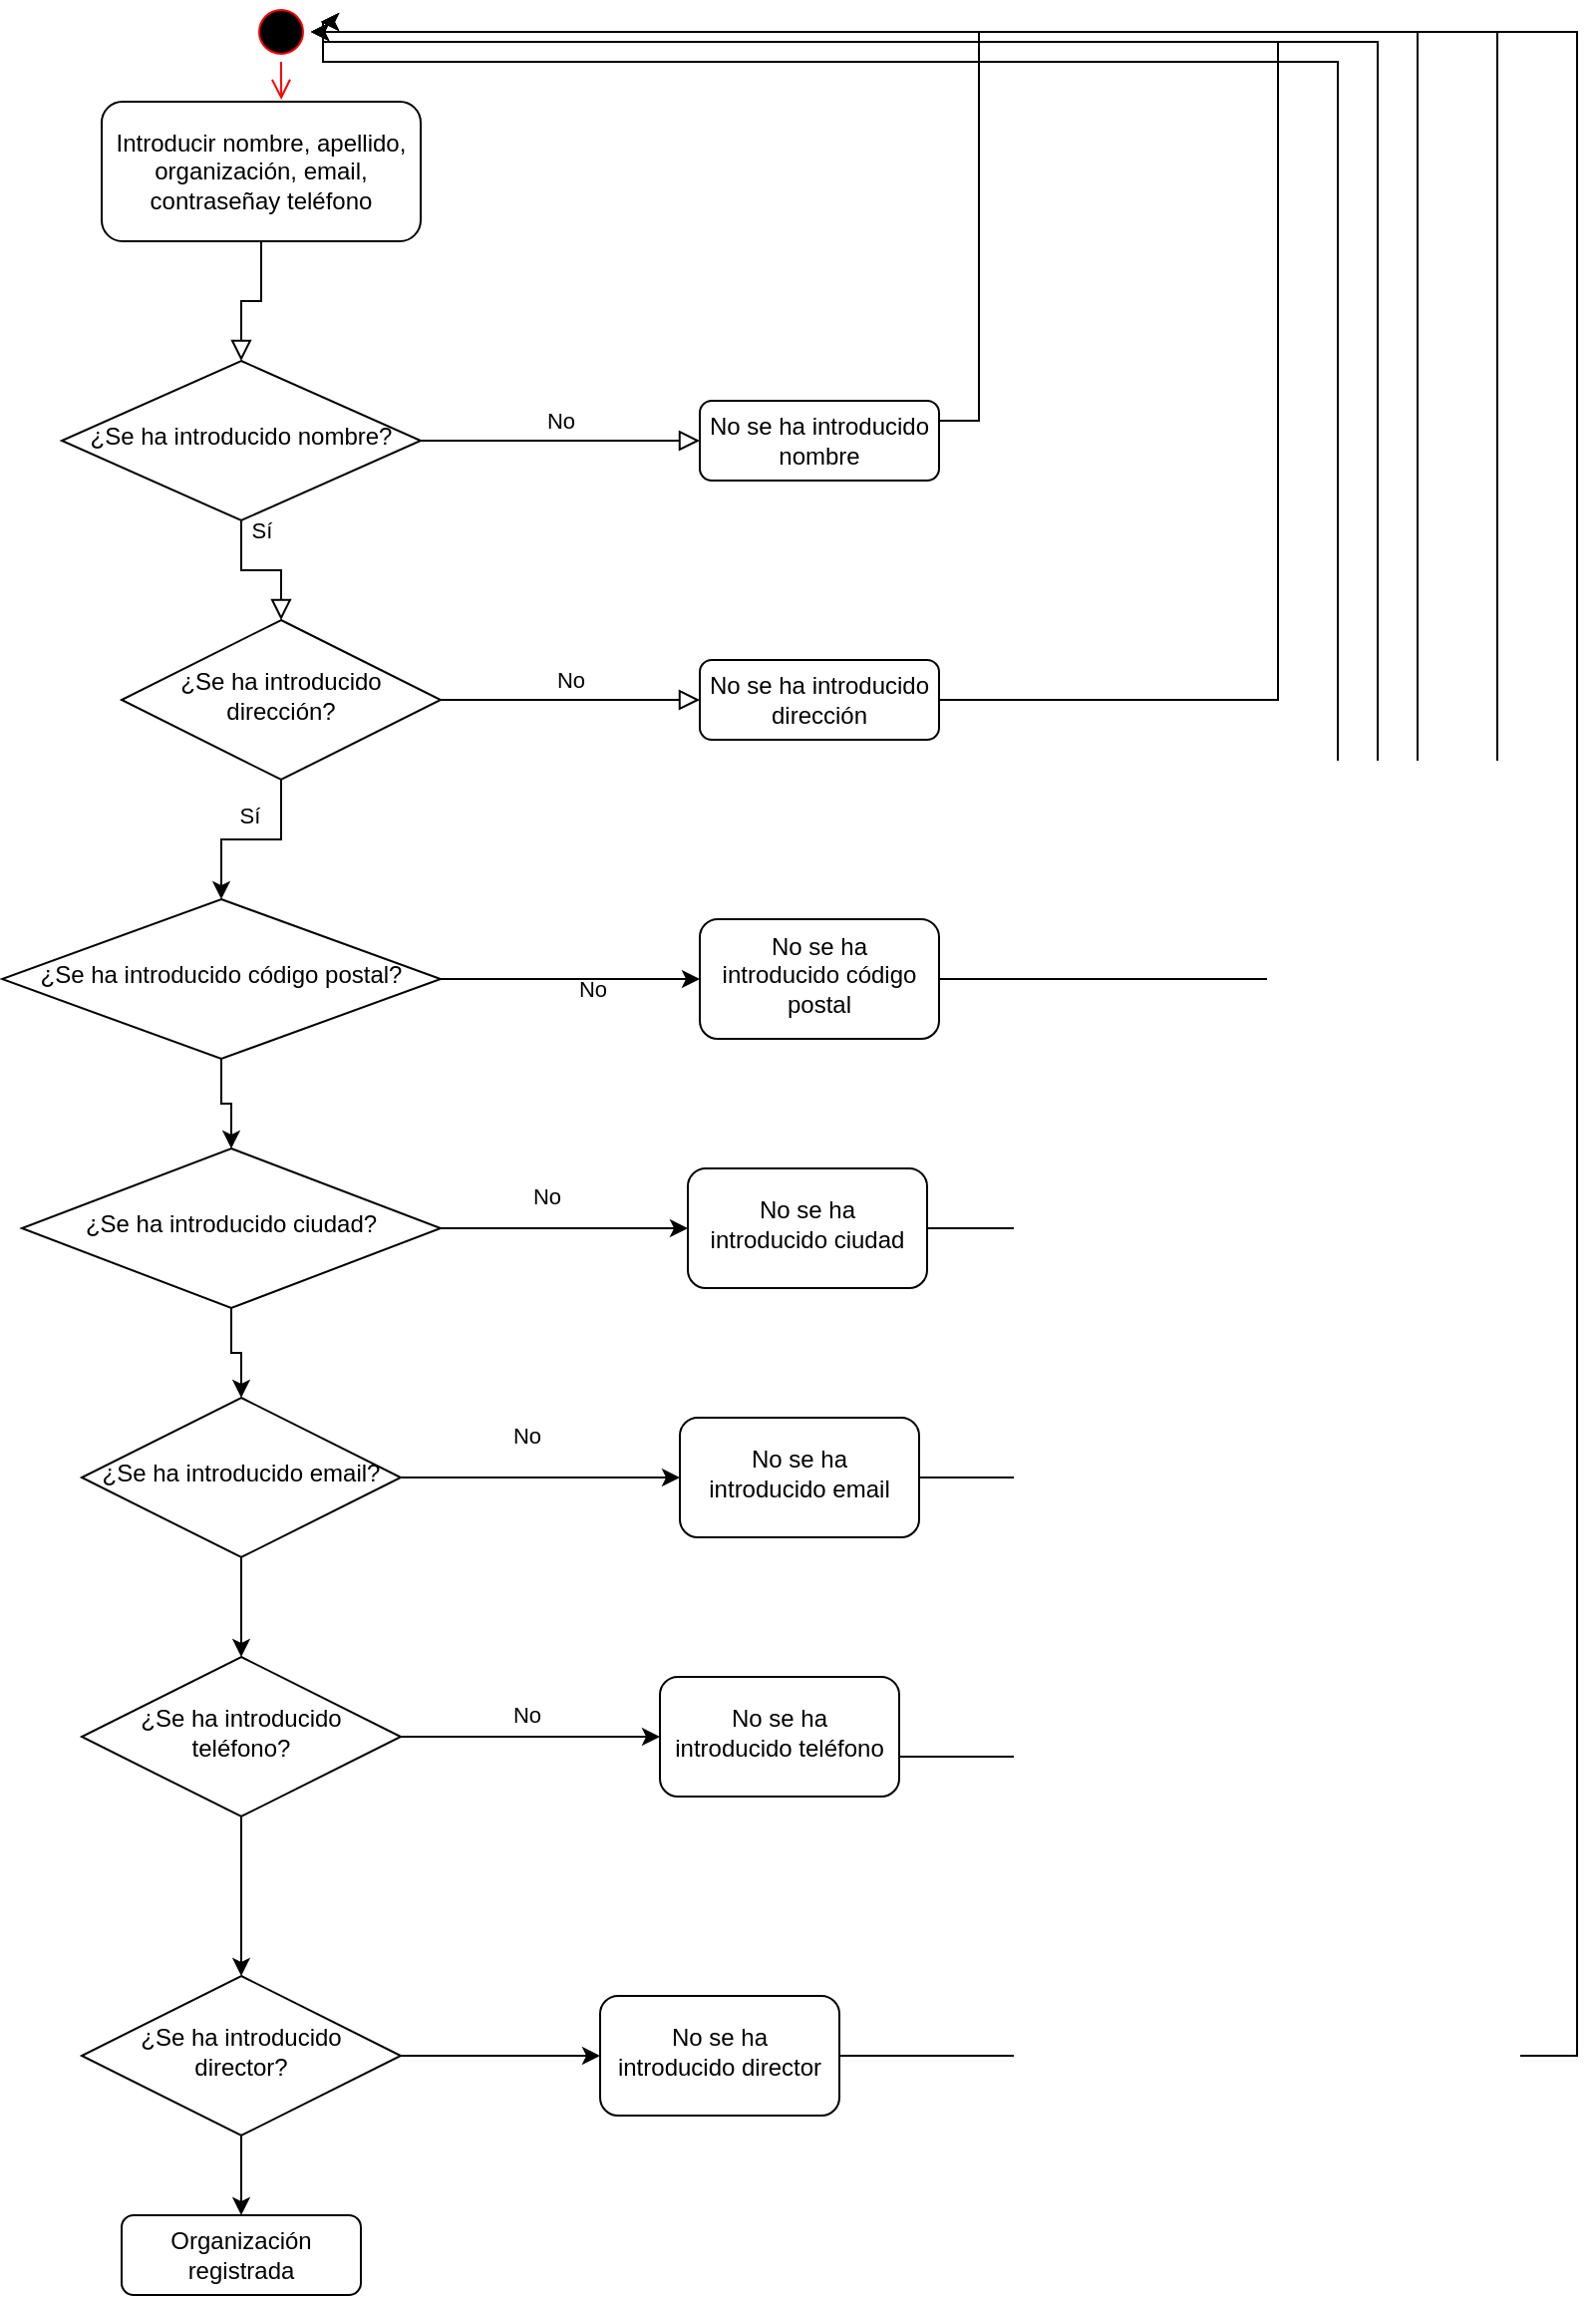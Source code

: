 <mxfile version="21.6.1" type="device">
  <diagram id="C5RBs43oDa-KdzZeNtuy" name="Page-1">
    <mxGraphModel dx="1050" dy="581" grid="1" gridSize="10" guides="1" tooltips="1" connect="1" arrows="1" fold="1" page="1" pageScale="1" pageWidth="827" pageHeight="1169" math="0" shadow="0">
      <root>
        <mxCell id="WIyWlLk6GJQsqaUBKTNV-0" />
        <mxCell id="WIyWlLk6GJQsqaUBKTNV-1" parent="WIyWlLk6GJQsqaUBKTNV-0" />
        <mxCell id="WIyWlLk6GJQsqaUBKTNV-4" value="Sí" style="rounded=0;html=1;jettySize=auto;orthogonalLoop=1;fontSize=11;endArrow=block;endFill=0;endSize=8;strokeWidth=1;shadow=0;labelBackgroundColor=none;edgeStyle=orthogonalEdgeStyle;" parent="WIyWlLk6GJQsqaUBKTNV-1" source="WIyWlLk6GJQsqaUBKTNV-6" target="WIyWlLk6GJQsqaUBKTNV-10" edge="1">
          <mxGeometry y="20" relative="1" as="geometry">
            <mxPoint as="offset" />
          </mxGeometry>
        </mxCell>
        <mxCell id="SGv-4O4N5S1pG0Y7rMj7-10" value="No" style="edgeLabel;html=1;align=center;verticalAlign=middle;resizable=0;points=[];" vertex="1" connectable="0" parent="WIyWlLk6GJQsqaUBKTNV-4">
          <mxGeometry x="-0.136" y="25" relative="1" as="geometry">
            <mxPoint x="171" y="235" as="offset" />
          </mxGeometry>
        </mxCell>
        <mxCell id="WIyWlLk6GJQsqaUBKTNV-5" value="No" style="edgeStyle=orthogonalEdgeStyle;rounded=0;html=1;jettySize=auto;orthogonalLoop=1;fontSize=11;endArrow=block;endFill=0;endSize=8;strokeWidth=1;shadow=0;labelBackgroundColor=none;" parent="WIyWlLk6GJQsqaUBKTNV-1" source="WIyWlLk6GJQsqaUBKTNV-6" target="WIyWlLk6GJQsqaUBKTNV-7" edge="1">
          <mxGeometry y="10" relative="1" as="geometry">
            <mxPoint as="offset" />
          </mxGeometry>
        </mxCell>
        <mxCell id="SGv-4O4N5S1pG0Y7rMj7-34" style="edgeStyle=orthogonalEdgeStyle;rounded=0;orthogonalLoop=1;jettySize=auto;html=1;exitX=1;exitY=0.25;exitDx=0;exitDy=0;entryX=1;entryY=0.5;entryDx=0;entryDy=0;" edge="1" parent="WIyWlLk6GJQsqaUBKTNV-1" source="WIyWlLk6GJQsqaUBKTNV-7" target="SGv-4O4N5S1pG0Y7rMj7-27">
          <mxGeometry relative="1" as="geometry" />
        </mxCell>
        <mxCell id="WIyWlLk6GJQsqaUBKTNV-7" value="No se ha introducido nombre" style="rounded=1;whiteSpace=wrap;html=1;fontSize=12;glass=0;strokeWidth=1;shadow=0;" parent="WIyWlLk6GJQsqaUBKTNV-1" vertex="1">
          <mxGeometry x="360" y="200" width="120" height="40" as="geometry" />
        </mxCell>
        <mxCell id="WIyWlLk6GJQsqaUBKTNV-9" value="No" style="edgeStyle=orthogonalEdgeStyle;rounded=0;html=1;jettySize=auto;orthogonalLoop=1;fontSize=11;endArrow=block;endFill=0;endSize=8;strokeWidth=1;shadow=0;labelBackgroundColor=none;" parent="WIyWlLk6GJQsqaUBKTNV-1" source="WIyWlLk6GJQsqaUBKTNV-10" target="WIyWlLk6GJQsqaUBKTNV-12" edge="1">
          <mxGeometry y="10" relative="1" as="geometry">
            <mxPoint as="offset" />
          </mxGeometry>
        </mxCell>
        <mxCell id="SGv-4O4N5S1pG0Y7rMj7-3" value="" style="edgeStyle=orthogonalEdgeStyle;rounded=0;orthogonalLoop=1;jettySize=auto;html=1;" edge="1" parent="WIyWlLk6GJQsqaUBKTNV-1" source="WIyWlLk6GJQsqaUBKTNV-10" target="SGv-4O4N5S1pG0Y7rMj7-2">
          <mxGeometry relative="1" as="geometry" />
        </mxCell>
        <mxCell id="WIyWlLk6GJQsqaUBKTNV-10" value="¿Se ha introducido dirección?" style="rhombus;whiteSpace=wrap;html=1;shadow=0;fontFamily=Helvetica;fontSize=12;align=center;strokeWidth=1;spacing=6;spacingTop=-4;" parent="WIyWlLk6GJQsqaUBKTNV-1" vertex="1">
          <mxGeometry x="70" y="310" width="160" height="80" as="geometry" />
        </mxCell>
        <mxCell id="SGv-4O4N5S1pG0Y7rMj7-35" style="edgeStyle=orthogonalEdgeStyle;rounded=0;orthogonalLoop=1;jettySize=auto;html=1;exitX=1;exitY=0.5;exitDx=0;exitDy=0;" edge="1" parent="WIyWlLk6GJQsqaUBKTNV-1" source="WIyWlLk6GJQsqaUBKTNV-12">
          <mxGeometry relative="1" as="geometry">
            <mxPoint x="170" y="10" as="targetPoint" />
            <Array as="points">
              <mxPoint x="650" y="350" />
              <mxPoint x="650" y="20" />
              <mxPoint x="171" y="20" />
            </Array>
          </mxGeometry>
        </mxCell>
        <mxCell id="WIyWlLk6GJQsqaUBKTNV-12" value="No se ha introducido dirección" style="rounded=1;whiteSpace=wrap;html=1;fontSize=12;glass=0;strokeWidth=1;shadow=0;" parent="WIyWlLk6GJQsqaUBKTNV-1" vertex="1">
          <mxGeometry x="360" y="330" width="120" height="40" as="geometry" />
        </mxCell>
        <mxCell id="9QPblURgfRTHFtlZenbc-1" value="Introducir nombre, apellido, organización, email, contraseñay teléfono" style="rounded=1;whiteSpace=wrap;html=1;fontSize=12;glass=0;strokeWidth=1;shadow=0;" parent="WIyWlLk6GJQsqaUBKTNV-1" vertex="1">
          <mxGeometry x="60" y="50" width="160" height="70" as="geometry" />
        </mxCell>
        <mxCell id="SGv-4O4N5S1pG0Y7rMj7-0" value="" style="rounded=0;html=1;jettySize=auto;orthogonalLoop=1;fontSize=11;endArrow=block;endFill=0;endSize=8;strokeWidth=1;shadow=0;labelBackgroundColor=none;edgeStyle=orthogonalEdgeStyle;exitX=0.5;exitY=1;exitDx=0;exitDy=0;" edge="1" parent="WIyWlLk6GJQsqaUBKTNV-1" source="9QPblURgfRTHFtlZenbc-1" target="WIyWlLk6GJQsqaUBKTNV-6">
          <mxGeometry x="0.385" y="20" relative="1" as="geometry">
            <mxPoint as="offset" />
            <mxPoint x="150" y="80" as="sourcePoint" />
            <mxPoint x="149.76" y="170" as="targetPoint" />
            <Array as="points" />
          </mxGeometry>
        </mxCell>
        <mxCell id="WIyWlLk6GJQsqaUBKTNV-6" value="¿Se ha introducido nombre?" style="rhombus;whiteSpace=wrap;html=1;shadow=0;fontFamily=Helvetica;fontSize=12;align=center;strokeWidth=1;spacing=6;spacingTop=-4;" parent="WIyWlLk6GJQsqaUBKTNV-1" vertex="1">
          <mxGeometry x="40" y="180" width="180" height="80" as="geometry" />
        </mxCell>
        <mxCell id="SGv-4O4N5S1pG0Y7rMj7-1" value="Organización registrada" style="rounded=1;whiteSpace=wrap;html=1;fontSize=12;glass=0;strokeWidth=1;shadow=0;" vertex="1" parent="WIyWlLk6GJQsqaUBKTNV-1">
          <mxGeometry x="70" y="1110" width="120" height="40" as="geometry" />
        </mxCell>
        <mxCell id="SGv-4O4N5S1pG0Y7rMj7-5" value="" style="edgeStyle=orthogonalEdgeStyle;rounded=0;orthogonalLoop=1;jettySize=auto;html=1;" edge="1" parent="WIyWlLk6GJQsqaUBKTNV-1" source="SGv-4O4N5S1pG0Y7rMj7-2" target="SGv-4O4N5S1pG0Y7rMj7-4">
          <mxGeometry relative="1" as="geometry" />
        </mxCell>
        <mxCell id="SGv-4O4N5S1pG0Y7rMj7-7" value="" style="edgeStyle=orthogonalEdgeStyle;rounded=0;orthogonalLoop=1;jettySize=auto;html=1;" edge="1" parent="WIyWlLk6GJQsqaUBKTNV-1" source="SGv-4O4N5S1pG0Y7rMj7-2" target="SGv-4O4N5S1pG0Y7rMj7-6">
          <mxGeometry relative="1" as="geometry" />
        </mxCell>
        <mxCell id="SGv-4O4N5S1pG0Y7rMj7-2" value="¿Se ha introducido código postal?" style="rhombus;whiteSpace=wrap;html=1;shadow=0;fontFamily=Helvetica;fontSize=12;align=center;strokeWidth=1;spacing=6;spacingTop=-4;" vertex="1" parent="WIyWlLk6GJQsqaUBKTNV-1">
          <mxGeometry x="10" y="450" width="220" height="80" as="geometry" />
        </mxCell>
        <mxCell id="SGv-4O4N5S1pG0Y7rMj7-33" style="edgeStyle=orthogonalEdgeStyle;rounded=0;orthogonalLoop=1;jettySize=auto;html=1;exitX=1;exitY=0.5;exitDx=0;exitDy=0;" edge="1" parent="WIyWlLk6GJQsqaUBKTNV-1" source="SGv-4O4N5S1pG0Y7rMj7-4">
          <mxGeometry relative="1" as="geometry">
            <mxPoint x="170" y="10" as="targetPoint" />
            <Array as="points">
              <mxPoint x="680" y="490" />
              <mxPoint x="680" y="30" />
              <mxPoint x="171" y="30" />
            </Array>
          </mxGeometry>
        </mxCell>
        <mxCell id="SGv-4O4N5S1pG0Y7rMj7-4" value="No se ha introducido código postal" style="rounded=1;whiteSpace=wrap;html=1;shadow=0;strokeWidth=1;spacing=6;spacingTop=-4;" vertex="1" parent="WIyWlLk6GJQsqaUBKTNV-1">
          <mxGeometry x="360" y="460" width="120" height="60" as="geometry" />
        </mxCell>
        <mxCell id="SGv-4O4N5S1pG0Y7rMj7-9" value="" style="edgeStyle=orthogonalEdgeStyle;rounded=0;orthogonalLoop=1;jettySize=auto;html=1;" edge="1" parent="WIyWlLk6GJQsqaUBKTNV-1" source="SGv-4O4N5S1pG0Y7rMj7-6" target="SGv-4O4N5S1pG0Y7rMj7-8">
          <mxGeometry relative="1" as="geometry" />
        </mxCell>
        <mxCell id="SGv-4O4N5S1pG0Y7rMj7-16" value="" style="edgeStyle=orthogonalEdgeStyle;rounded=0;orthogonalLoop=1;jettySize=auto;html=1;" edge="1" parent="WIyWlLk6GJQsqaUBKTNV-1" source="SGv-4O4N5S1pG0Y7rMj7-6" target="SGv-4O4N5S1pG0Y7rMj7-15">
          <mxGeometry relative="1" as="geometry" />
        </mxCell>
        <mxCell id="SGv-4O4N5S1pG0Y7rMj7-6" value="¿Se ha introducido ciudad?" style="rhombus;whiteSpace=wrap;html=1;shadow=0;fontFamily=Helvetica;fontSize=12;align=center;strokeWidth=1;spacing=6;spacingTop=-4;" vertex="1" parent="WIyWlLk6GJQsqaUBKTNV-1">
          <mxGeometry x="20" y="575" width="210" height="80" as="geometry" />
        </mxCell>
        <mxCell id="SGv-4O4N5S1pG0Y7rMj7-18" value="" style="edgeStyle=orthogonalEdgeStyle;rounded=0;orthogonalLoop=1;jettySize=auto;html=1;" edge="1" parent="WIyWlLk6GJQsqaUBKTNV-1" source="SGv-4O4N5S1pG0Y7rMj7-8" target="SGv-4O4N5S1pG0Y7rMj7-17">
          <mxGeometry relative="1" as="geometry" />
        </mxCell>
        <mxCell id="SGv-4O4N5S1pG0Y7rMj7-23" value="" style="edgeStyle=orthogonalEdgeStyle;rounded=0;orthogonalLoop=1;jettySize=auto;html=1;" edge="1" parent="WIyWlLk6GJQsqaUBKTNV-1" source="SGv-4O4N5S1pG0Y7rMj7-8" target="SGv-4O4N5S1pG0Y7rMj7-22">
          <mxGeometry relative="1" as="geometry" />
        </mxCell>
        <mxCell id="SGv-4O4N5S1pG0Y7rMj7-8" value="¿Se ha introducido email?" style="rhombus;whiteSpace=wrap;html=1;shadow=0;fontFamily=Helvetica;fontSize=12;align=center;strokeWidth=1;spacing=6;spacingTop=-4;" vertex="1" parent="WIyWlLk6GJQsqaUBKTNV-1">
          <mxGeometry x="50" y="700" width="160" height="80" as="geometry" />
        </mxCell>
        <mxCell id="SGv-4O4N5S1pG0Y7rMj7-11" value="No" style="edgeLabel;html=1;align=center;verticalAlign=middle;resizable=0;points=[];" vertex="1" connectable="0" parent="WIyWlLk6GJQsqaUBKTNV-1">
          <mxGeometry x="310" y="450" as="geometry">
            <mxPoint x="-27" y="149" as="offset" />
          </mxGeometry>
        </mxCell>
        <mxCell id="SGv-4O4N5S1pG0Y7rMj7-12" value="Sí" style="edgeLabel;html=1;align=center;verticalAlign=middle;resizable=0;points=[];" vertex="1" connectable="0" parent="WIyWlLk6GJQsqaUBKTNV-1">
          <mxGeometry x="290" y="350" as="geometry">
            <mxPoint x="-156" y="58" as="offset" />
          </mxGeometry>
        </mxCell>
        <mxCell id="SGv-4O4N5S1pG0Y7rMj7-32" style="edgeStyle=orthogonalEdgeStyle;rounded=0;orthogonalLoop=1;jettySize=auto;html=1;exitX=1;exitY=0.5;exitDx=0;exitDy=0;" edge="1" parent="WIyWlLk6GJQsqaUBKTNV-1" source="SGv-4O4N5S1pG0Y7rMj7-15">
          <mxGeometry relative="1" as="geometry">
            <mxPoint x="170" y="10" as="targetPoint" />
            <Array as="points">
              <mxPoint x="700" y="615" />
              <mxPoint x="700" y="20" />
              <mxPoint x="171" y="20" />
            </Array>
          </mxGeometry>
        </mxCell>
        <mxCell id="SGv-4O4N5S1pG0Y7rMj7-15" value="No se ha introducido ciudad" style="rounded=1;whiteSpace=wrap;html=1;shadow=0;strokeWidth=1;spacing=6;spacingTop=-4;" vertex="1" parent="WIyWlLk6GJQsqaUBKTNV-1">
          <mxGeometry x="354" y="585" width="120" height="60" as="geometry" />
        </mxCell>
        <mxCell id="SGv-4O4N5S1pG0Y7rMj7-31" style="edgeStyle=orthogonalEdgeStyle;rounded=0;orthogonalLoop=1;jettySize=auto;html=1;" edge="1" parent="WIyWlLk6GJQsqaUBKTNV-1" source="SGv-4O4N5S1pG0Y7rMj7-17" target="SGv-4O4N5S1pG0Y7rMj7-27">
          <mxGeometry relative="1" as="geometry">
            <mxPoint x="240" y="40" as="targetPoint" />
            <Array as="points">
              <mxPoint x="720" y="740" />
              <mxPoint x="720" y="15" />
            </Array>
          </mxGeometry>
        </mxCell>
        <mxCell id="SGv-4O4N5S1pG0Y7rMj7-17" value="No se ha introducido email" style="rounded=1;whiteSpace=wrap;html=1;shadow=0;strokeWidth=1;spacing=6;spacingTop=-4;" vertex="1" parent="WIyWlLk6GJQsqaUBKTNV-1">
          <mxGeometry x="350" y="710" width="120" height="60" as="geometry" />
        </mxCell>
        <mxCell id="SGv-4O4N5S1pG0Y7rMj7-21" value="No" style="edgeLabel;html=1;align=center;verticalAlign=middle;resizable=0;points=[];" vertex="1" connectable="0" parent="WIyWlLk6GJQsqaUBKTNV-1">
          <mxGeometry x="300" y="710" as="geometry">
            <mxPoint x="-27" y="149" as="offset" />
          </mxGeometry>
        </mxCell>
        <mxCell id="SGv-4O4N5S1pG0Y7rMj7-25" value="" style="edgeStyle=orthogonalEdgeStyle;rounded=0;orthogonalLoop=1;jettySize=auto;html=1;" edge="1" parent="WIyWlLk6GJQsqaUBKTNV-1" source="SGv-4O4N5S1pG0Y7rMj7-22" target="SGv-4O4N5S1pG0Y7rMj7-24">
          <mxGeometry relative="1" as="geometry" />
        </mxCell>
        <mxCell id="SGv-4O4N5S1pG0Y7rMj7-38" value="" style="edgeStyle=orthogonalEdgeStyle;rounded=0;orthogonalLoop=1;jettySize=auto;html=1;" edge="1" parent="WIyWlLk6GJQsqaUBKTNV-1" source="SGv-4O4N5S1pG0Y7rMj7-22" target="SGv-4O4N5S1pG0Y7rMj7-37">
          <mxGeometry relative="1" as="geometry" />
        </mxCell>
        <mxCell id="SGv-4O4N5S1pG0Y7rMj7-22" value="¿Se ha introducido teléfono?" style="rhombus;whiteSpace=wrap;html=1;shadow=0;fontFamily=Helvetica;fontSize=12;align=center;strokeWidth=1;spacing=6;spacingTop=-4;" vertex="1" parent="WIyWlLk6GJQsqaUBKTNV-1">
          <mxGeometry x="50" y="830" width="160" height="80" as="geometry" />
        </mxCell>
        <mxCell id="SGv-4O4N5S1pG0Y7rMj7-29" style="edgeStyle=orthogonalEdgeStyle;rounded=0;orthogonalLoop=1;jettySize=auto;html=1;exitX=1;exitY=0.5;exitDx=0;exitDy=0;entryX=1;entryY=0.5;entryDx=0;entryDy=0;" edge="1" parent="WIyWlLk6GJQsqaUBKTNV-1" source="SGv-4O4N5S1pG0Y7rMj7-24" target="SGv-4O4N5S1pG0Y7rMj7-27">
          <mxGeometry relative="1" as="geometry">
            <mxPoint x="610" y="50" as="targetPoint" />
            <Array as="points">
              <mxPoint x="460" y="880" />
              <mxPoint x="760" y="880" />
              <mxPoint x="760" y="15" />
            </Array>
          </mxGeometry>
        </mxCell>
        <mxCell id="SGv-4O4N5S1pG0Y7rMj7-24" value="No se ha introducido teléfono" style="rounded=1;whiteSpace=wrap;html=1;shadow=0;strokeWidth=1;spacing=6;spacingTop=-4;" vertex="1" parent="WIyWlLk6GJQsqaUBKTNV-1">
          <mxGeometry x="340" y="840" width="120" height="60" as="geometry" />
        </mxCell>
        <mxCell id="SGv-4O4N5S1pG0Y7rMj7-26" value="No" style="edgeLabel;html=1;align=center;verticalAlign=middle;resizable=0;points=[];" vertex="1" connectable="0" parent="WIyWlLk6GJQsqaUBKTNV-1">
          <mxGeometry x="300" y="570" as="geometry">
            <mxPoint x="-27" y="149" as="offset" />
          </mxGeometry>
        </mxCell>
        <mxCell id="SGv-4O4N5S1pG0Y7rMj7-27" value="" style="ellipse;html=1;shape=startState;fillColor=#000000;strokeColor=#ff0000;" vertex="1" parent="WIyWlLk6GJQsqaUBKTNV-1">
          <mxGeometry x="135" width="30" height="30" as="geometry" />
        </mxCell>
        <mxCell id="SGv-4O4N5S1pG0Y7rMj7-28" value="" style="edgeStyle=orthogonalEdgeStyle;html=1;verticalAlign=bottom;endArrow=open;endSize=8;strokeColor=#ff0000;rounded=0;entryX=0.563;entryY=-0.014;entryDx=0;entryDy=0;entryPerimeter=0;" edge="1" source="SGv-4O4N5S1pG0Y7rMj7-27" parent="WIyWlLk6GJQsqaUBKTNV-1" target="9QPblURgfRTHFtlZenbc-1">
          <mxGeometry relative="1" as="geometry">
            <mxPoint x="365" y="100" as="targetPoint" />
          </mxGeometry>
        </mxCell>
        <mxCell id="SGv-4O4N5S1pG0Y7rMj7-40" value="" style="edgeStyle=orthogonalEdgeStyle;rounded=0;orthogonalLoop=1;jettySize=auto;html=1;" edge="1" parent="WIyWlLk6GJQsqaUBKTNV-1" source="SGv-4O4N5S1pG0Y7rMj7-37" target="SGv-4O4N5S1pG0Y7rMj7-39">
          <mxGeometry relative="1" as="geometry" />
        </mxCell>
        <mxCell id="SGv-4O4N5S1pG0Y7rMj7-42" style="edgeStyle=orthogonalEdgeStyle;rounded=0;orthogonalLoop=1;jettySize=auto;html=1;exitX=0.5;exitY=1;exitDx=0;exitDy=0;entryX=0.5;entryY=0;entryDx=0;entryDy=0;" edge="1" parent="WIyWlLk6GJQsqaUBKTNV-1" source="SGv-4O4N5S1pG0Y7rMj7-37" target="SGv-4O4N5S1pG0Y7rMj7-1">
          <mxGeometry relative="1" as="geometry" />
        </mxCell>
        <mxCell id="SGv-4O4N5S1pG0Y7rMj7-37" value="¿Se ha introducido director?" style="rhombus;whiteSpace=wrap;html=1;shadow=0;fontFamily=Helvetica;fontSize=12;align=center;strokeWidth=1;spacing=6;spacingTop=-4;" vertex="1" parent="WIyWlLk6GJQsqaUBKTNV-1">
          <mxGeometry x="50" y="990" width="160" height="80" as="geometry" />
        </mxCell>
        <mxCell id="SGv-4O4N5S1pG0Y7rMj7-41" style="edgeStyle=orthogonalEdgeStyle;rounded=0;orthogonalLoop=1;jettySize=auto;html=1;exitX=1;exitY=0.5;exitDx=0;exitDy=0;entryX=1;entryY=0.5;entryDx=0;entryDy=0;" edge="1" parent="WIyWlLk6GJQsqaUBKTNV-1" source="SGv-4O4N5S1pG0Y7rMj7-39" target="SGv-4O4N5S1pG0Y7rMj7-27">
          <mxGeometry relative="1" as="geometry">
            <mxPoint x="810" y="230" as="targetPoint" />
            <Array as="points">
              <mxPoint x="800" y="1030" />
              <mxPoint x="800" y="15" />
            </Array>
          </mxGeometry>
        </mxCell>
        <mxCell id="SGv-4O4N5S1pG0Y7rMj7-39" value="No se ha introducido director" style="rounded=1;whiteSpace=wrap;html=1;shadow=0;strokeWidth=1;spacing=6;spacingTop=-4;" vertex="1" parent="WIyWlLk6GJQsqaUBKTNV-1">
          <mxGeometry x="310" y="1000" width="120" height="60" as="geometry" />
        </mxCell>
      </root>
    </mxGraphModel>
  </diagram>
</mxfile>
